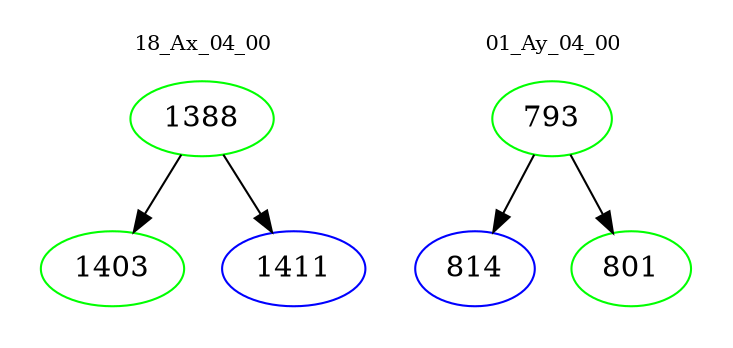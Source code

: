digraph{
subgraph cluster_0 {
color = white
label = "18_Ax_04_00";
fontsize=10;
T0_1388 [label="1388", color="green"]
T0_1388 -> T0_1403 [color="black"]
T0_1403 [label="1403", color="green"]
T0_1388 -> T0_1411 [color="black"]
T0_1411 [label="1411", color="blue"]
}
subgraph cluster_1 {
color = white
label = "01_Ay_04_00";
fontsize=10;
T1_793 [label="793", color="green"]
T1_793 -> T1_814 [color="black"]
T1_814 [label="814", color="blue"]
T1_793 -> T1_801 [color="black"]
T1_801 [label="801", color="green"]
}
}

